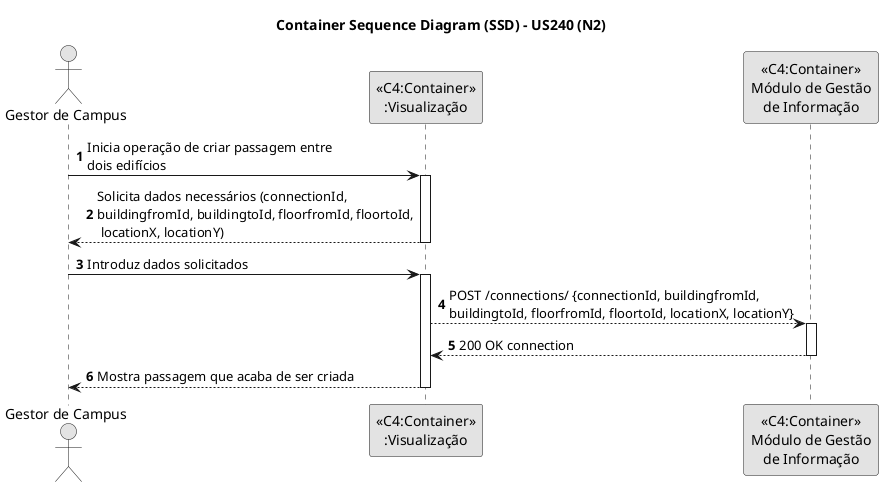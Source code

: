 @startuml
skinparam monochrome true
skinparam packageStyle rectangle
skinparam shadowing false

title Container Sequence Diagram (SSD) - US240 (N2)

autonumber

actor "Gestor de Campus"

"Gestor de Campus" -> "<<C4:Container>>\n:Visualização": Inicia operação de criar passagem entre\ndois edifícios
activate "<<C4:Container>>\n:Visualização"
"<<C4:Container>>\n:Visualização" --> "Gestor de Campus": Solicita dados necessários (connectionId,\nbuildingfromId, buildingtoId, floorfromId, floortoId,\n locationX, locationY)
deactivate "<<C4:Container>>\n:Visualização"

"Gestor de Campus" -> "<<C4:Container>>\n:Visualização": Introduz dados solicitados
activate "<<C4:Container>>\n:Visualização"
"<<C4:Container>>\n:Visualização" --> "<<C4:Container>>\nMódulo de Gestão\nde Informação": POST /connections/ {connectionId, buildingfromId,\nbuildingtoId, floorfromId, floortoId, locationX, locationY}
activate "<<C4:Container>>\nMódulo de Gestão\nde Informação"
"<<C4:Container>>\nMódulo de Gestão\nde Informação" --> "<<C4:Container>>\n:Visualização": 200 OK connection
deactivate "<<C4:Container>>\nMódulo de Gestão\nde Informação"
"Gestor de Campus" <-- "<<C4:Container>>\n:Visualização": Mostra passagem que acaba de ser criada
deactivate "<<C4:Container>>\n:Visualização"

@enduml